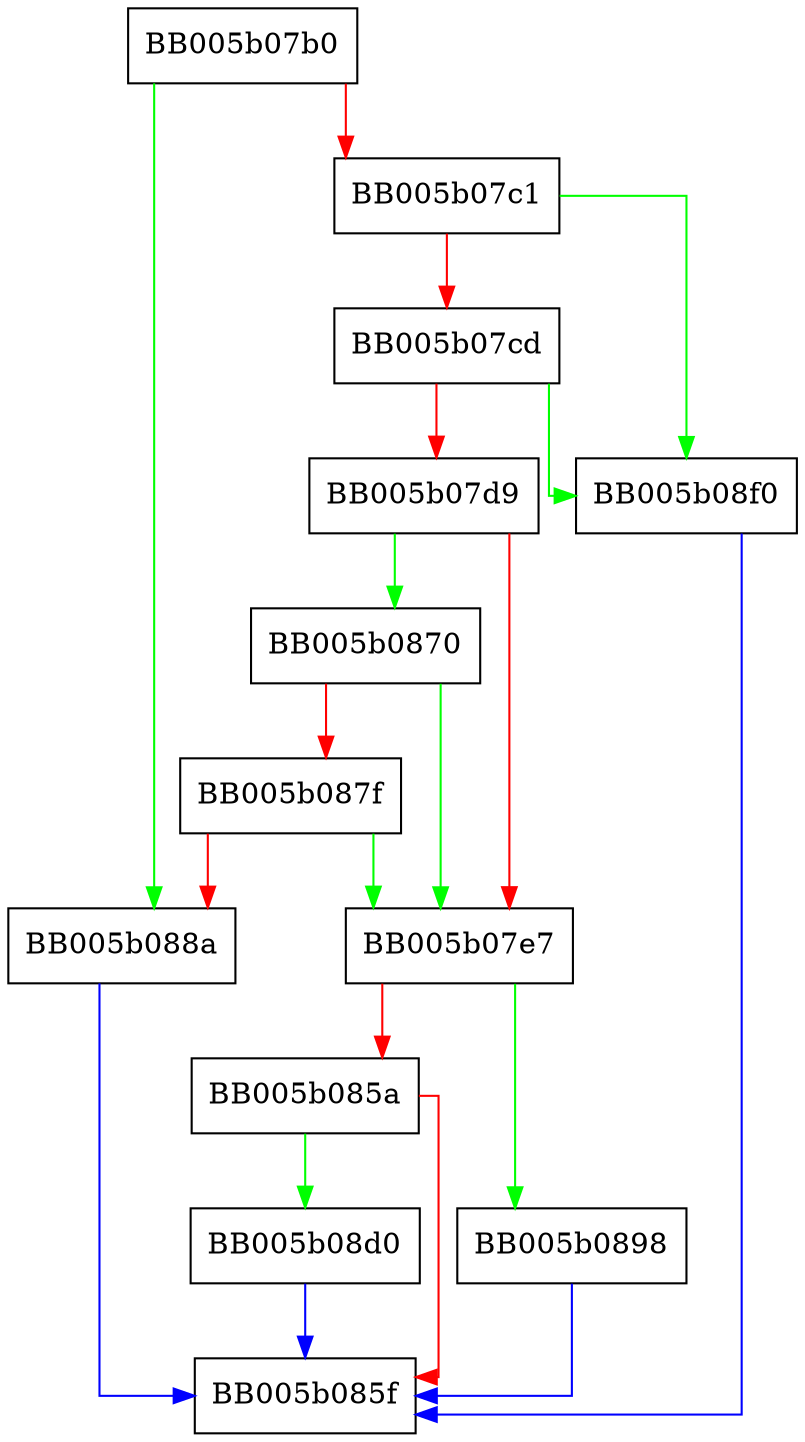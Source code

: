 digraph EVP_PKEY_CTX_set0_dh_kdf_ukm {
  node [shape="box"];
  graph [splines=ortho];
  BB005b07b0 -> BB005b088a [color="green"];
  BB005b07b0 -> BB005b07c1 [color="red"];
  BB005b07c1 -> BB005b08f0 [color="green"];
  BB005b07c1 -> BB005b07cd [color="red"];
  BB005b07cd -> BB005b08f0 [color="green"];
  BB005b07cd -> BB005b07d9 [color="red"];
  BB005b07d9 -> BB005b0870 [color="green"];
  BB005b07d9 -> BB005b07e7 [color="red"];
  BB005b07e7 -> BB005b0898 [color="green"];
  BB005b07e7 -> BB005b085a [color="red"];
  BB005b085a -> BB005b08d0 [color="green"];
  BB005b085a -> BB005b085f [color="red"];
  BB005b0870 -> BB005b07e7 [color="green"];
  BB005b0870 -> BB005b087f [color="red"];
  BB005b087f -> BB005b07e7 [color="green"];
  BB005b087f -> BB005b088a [color="red"];
  BB005b088a -> BB005b085f [color="blue"];
  BB005b0898 -> BB005b085f [color="blue"];
  BB005b08d0 -> BB005b085f [color="blue"];
  BB005b08f0 -> BB005b085f [color="blue"];
}